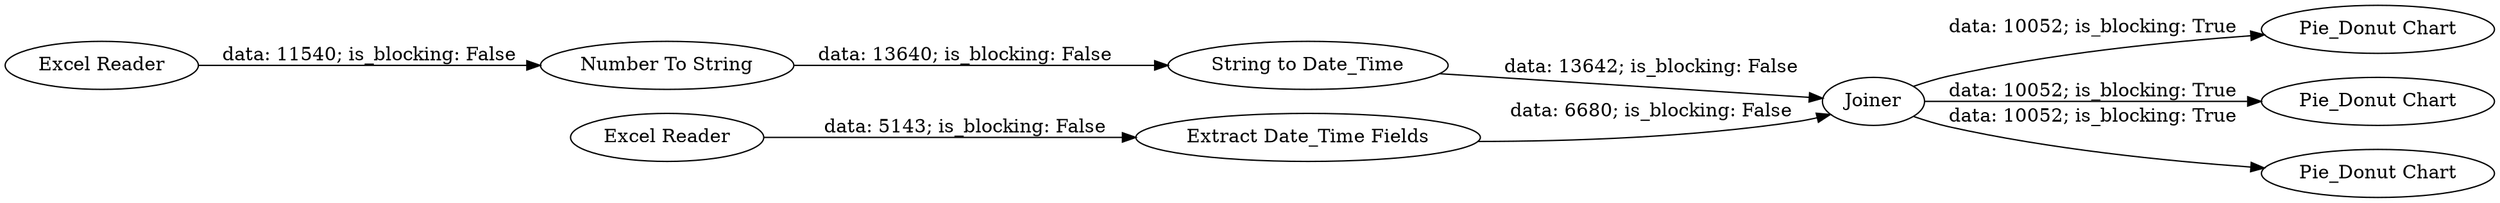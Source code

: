 digraph {
	"1268070518150184549_81" [label="Extract Date_Time Fields"]
	"1268070518150184549_79" [label="String to Date_Time"]
	"1268070518150184549_2" [label="Pie_Donut Chart"]
	"1268070518150184549_77" [label="Excel Reader"]
	"1268070518150184549_75" [label="Number To String"]
	"1268070518150184549_85" [label="Pie_Donut Chart"]
	"1268070518150184549_87" [label="Pie_Donut Chart"]
	"1268070518150184549_80" [label="Excel Reader"]
	"1268070518150184549_78" [label=Joiner]
	"1268070518150184549_80" -> "1268070518150184549_81" [label="data: 5143; is_blocking: False"]
	"1268070518150184549_78" -> "1268070518150184549_2" [label="data: 10052; is_blocking: True"]
	"1268070518150184549_78" -> "1268070518150184549_85" [label="data: 10052; is_blocking: True"]
	"1268070518150184549_79" -> "1268070518150184549_78" [label="data: 13642; is_blocking: False"]
	"1268070518150184549_81" -> "1268070518150184549_78" [label="data: 6680; is_blocking: False"]
	"1268070518150184549_75" -> "1268070518150184549_79" [label="data: 13640; is_blocking: False"]
	"1268070518150184549_78" -> "1268070518150184549_87" [label="data: 10052; is_blocking: True"]
	"1268070518150184549_77" -> "1268070518150184549_75" [label="data: 11540; is_blocking: False"]
	rankdir=LR
}
